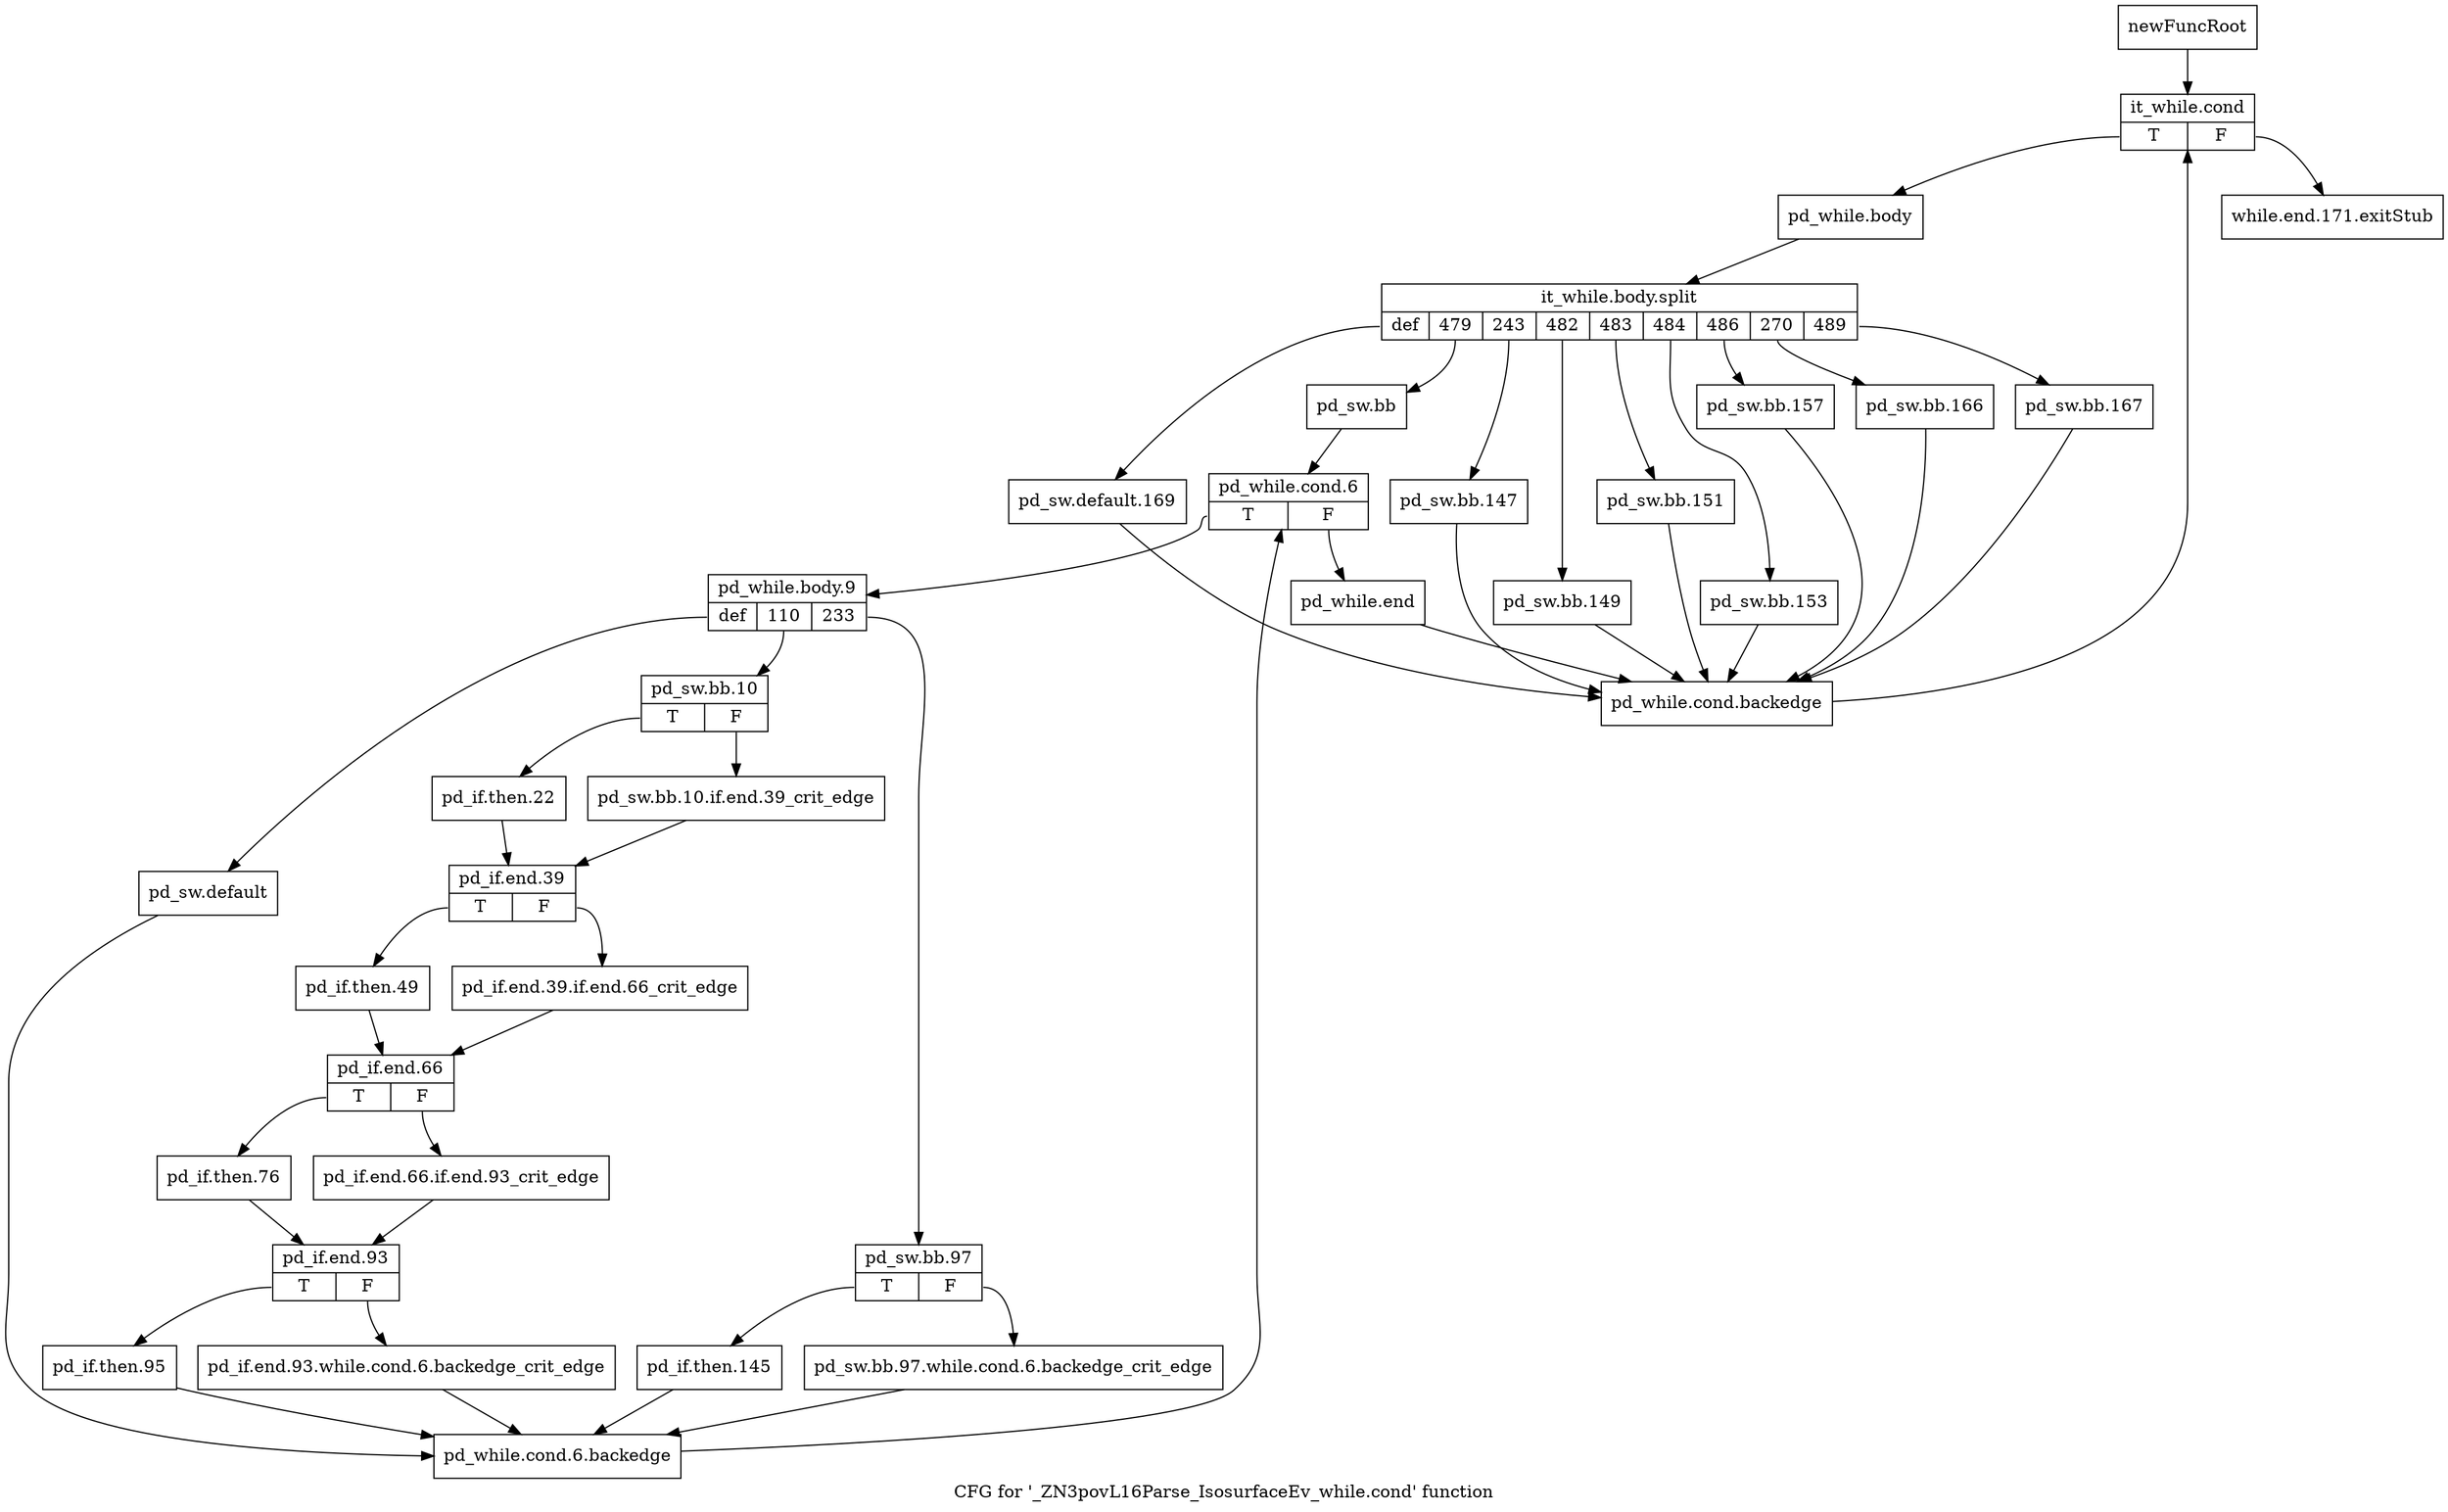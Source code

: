 digraph "CFG for '_ZN3povL16Parse_IsosurfaceEv_while.cond' function" {
	label="CFG for '_ZN3povL16Parse_IsosurfaceEv_while.cond' function";

	Node0x26ec690 [shape=record,label="{newFuncRoot}"];
	Node0x26ec690 -> Node0x273b5d0;
	Node0x273b580 [shape=record,label="{while.end.171.exitStub}"];
	Node0x273b5d0 [shape=record,label="{it_while.cond|{<s0>T|<s1>F}}"];
	Node0x273b5d0:s0 -> Node0x273b620;
	Node0x273b5d0:s1 -> Node0x273b580;
	Node0x273b620 [shape=record,label="{pd_while.body}"];
	Node0x273b620 -> Node0x36d1d50;
	Node0x36d1d50 [shape=record,label="{it_while.body.split|{<s0>def|<s1>479|<s2>243|<s3>482|<s4>483|<s5>484|<s6>486|<s7>270|<s8>489}}"];
	Node0x36d1d50:s0 -> Node0x273bf30;
	Node0x36d1d50:s1 -> Node0x273b8a0;
	Node0x36d1d50:s2 -> Node0x273b850;
	Node0x36d1d50:s3 -> Node0x273b800;
	Node0x36d1d50:s4 -> Node0x273b7b0;
	Node0x36d1d50:s5 -> Node0x273b760;
	Node0x36d1d50:s6 -> Node0x273b710;
	Node0x36d1d50:s7 -> Node0x273b6c0;
	Node0x36d1d50:s8 -> Node0x273b670;
	Node0x273b670 [shape=record,label="{pd_sw.bb.167}"];
	Node0x273b670 -> Node0x273bf80;
	Node0x273b6c0 [shape=record,label="{pd_sw.bb.166}"];
	Node0x273b6c0 -> Node0x273bf80;
	Node0x273b710 [shape=record,label="{pd_sw.bb.157}"];
	Node0x273b710 -> Node0x273bf80;
	Node0x273b760 [shape=record,label="{pd_sw.bb.153}"];
	Node0x273b760 -> Node0x273bf80;
	Node0x273b7b0 [shape=record,label="{pd_sw.bb.151}"];
	Node0x273b7b0 -> Node0x273bf80;
	Node0x273b800 [shape=record,label="{pd_sw.bb.149}"];
	Node0x273b800 -> Node0x273bf80;
	Node0x273b850 [shape=record,label="{pd_sw.bb.147}"];
	Node0x273b850 -> Node0x273bf80;
	Node0x273b8a0 [shape=record,label="{pd_sw.bb}"];
	Node0x273b8a0 -> Node0x273b8f0;
	Node0x273b8f0 [shape=record,label="{pd_while.cond.6|{<s0>T|<s1>F}}"];
	Node0x273b8f0:s0 -> Node0x273b990;
	Node0x273b8f0:s1 -> Node0x273b940;
	Node0x273b940 [shape=record,label="{pd_while.end}"];
	Node0x273b940 -> Node0x273bf80;
	Node0x273b990 [shape=record,label="{pd_while.body.9|{<s0>def|<s1>110|<s2>233}}"];
	Node0x273b990:s0 -> Node0x273be90;
	Node0x273b990:s1 -> Node0x273bad0;
	Node0x273b990:s2 -> Node0x273b9e0;
	Node0x273b9e0 [shape=record,label="{pd_sw.bb.97|{<s0>T|<s1>F}}"];
	Node0x273b9e0:s0 -> Node0x273ba80;
	Node0x273b9e0:s1 -> Node0x273ba30;
	Node0x273ba30 [shape=record,label="{pd_sw.bb.97.while.cond.6.backedge_crit_edge}"];
	Node0x273ba30 -> Node0x273bee0;
	Node0x273ba80 [shape=record,label="{pd_if.then.145}"];
	Node0x273ba80 -> Node0x273bee0;
	Node0x273bad0 [shape=record,label="{pd_sw.bb.10|{<s0>T|<s1>F}}"];
	Node0x273bad0:s0 -> Node0x273bb70;
	Node0x273bad0:s1 -> Node0x273bb20;
	Node0x273bb20 [shape=record,label="{pd_sw.bb.10.if.end.39_crit_edge}"];
	Node0x273bb20 -> Node0x273bbc0;
	Node0x273bb70 [shape=record,label="{pd_if.then.22}"];
	Node0x273bb70 -> Node0x273bbc0;
	Node0x273bbc0 [shape=record,label="{pd_if.end.39|{<s0>T|<s1>F}}"];
	Node0x273bbc0:s0 -> Node0x273bc60;
	Node0x273bbc0:s1 -> Node0x273bc10;
	Node0x273bc10 [shape=record,label="{pd_if.end.39.if.end.66_crit_edge}"];
	Node0x273bc10 -> Node0x273bcb0;
	Node0x273bc60 [shape=record,label="{pd_if.then.49}"];
	Node0x273bc60 -> Node0x273bcb0;
	Node0x273bcb0 [shape=record,label="{pd_if.end.66|{<s0>T|<s1>F}}"];
	Node0x273bcb0:s0 -> Node0x273bd50;
	Node0x273bcb0:s1 -> Node0x273bd00;
	Node0x273bd00 [shape=record,label="{pd_if.end.66.if.end.93_crit_edge}"];
	Node0x273bd00 -> Node0x273bda0;
	Node0x273bd50 [shape=record,label="{pd_if.then.76}"];
	Node0x273bd50 -> Node0x273bda0;
	Node0x273bda0 [shape=record,label="{pd_if.end.93|{<s0>T|<s1>F}}"];
	Node0x273bda0:s0 -> Node0x273be40;
	Node0x273bda0:s1 -> Node0x273bdf0;
	Node0x273bdf0 [shape=record,label="{pd_if.end.93.while.cond.6.backedge_crit_edge}"];
	Node0x273bdf0 -> Node0x273bee0;
	Node0x273be40 [shape=record,label="{pd_if.then.95}"];
	Node0x273be40 -> Node0x273bee0;
	Node0x273be90 [shape=record,label="{pd_sw.default}"];
	Node0x273be90 -> Node0x273bee0;
	Node0x273bee0 [shape=record,label="{pd_while.cond.6.backedge}"];
	Node0x273bee0 -> Node0x273b8f0;
	Node0x273bf30 [shape=record,label="{pd_sw.default.169}"];
	Node0x273bf30 -> Node0x273bf80;
	Node0x273bf80 [shape=record,label="{pd_while.cond.backedge}"];
	Node0x273bf80 -> Node0x273b5d0;
}
